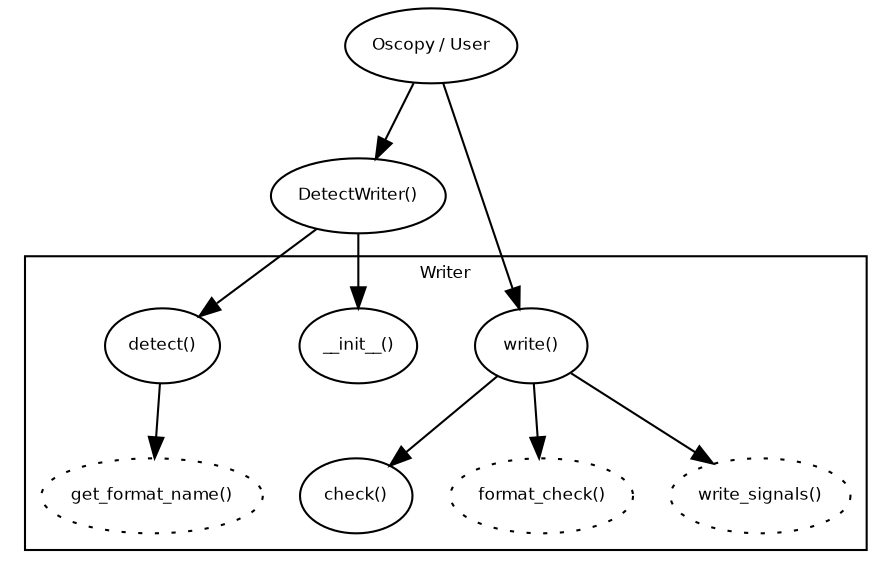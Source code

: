 digraph writers {
	node [fontname="Helvetica",fontsize=8] ;
	rankdir=TB;
	User [label="Oscopy / User"];
	DetectWriter [label="DetectWriter()"]
	subgraph cluster0 {
		fontname="Helvetica";
		fontsize=8 ;
		label="Writer";
		check [label="check()"];
		formatcheck [label="format_check()",style=dotted]
		write_sigs [label="write_signals()",style=dotted];
		write [label="write()"];
		init [label="__init__()"];
		detect [label="detect()"];
		getformatname [label="get_format_name()",style=dotted]
		};
      		User -> write -> write_sigs ;		
	User -> DetectWriter -> init
	DetectWriter -> detect
	write -> check
	write -> formatcheck
	detect -> getformatname
}